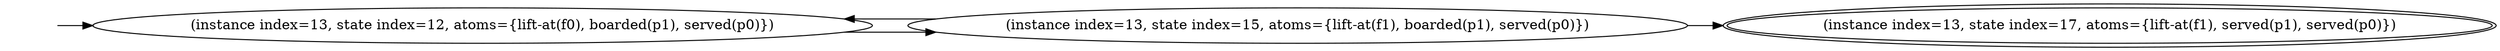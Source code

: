 digraph {
rankdir="LR"
s12[label="(instance index=13, state index=12, atoms={lift-at(f0), boarded(p1), served(p0)})"]
s15[label="(instance index=13, state index=15, atoms={lift-at(f1), boarded(p1), served(p0)})"]
s17[peripheries=2,label="(instance index=13, state index=17, atoms={lift-at(f1), served(p1), served(p0)})"]
Dangling [ label = "", style = invis ]
{ rank = same; Dangling }
Dangling -> s12
{ rank = same; s12}
{ rank = same; s15}
{ rank = same; s17}
{
s12->s15
}
{
s15->s17
s15->s12
}
{
}
}
